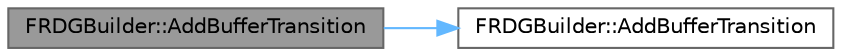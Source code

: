 digraph "FRDGBuilder::AddBufferTransition"
{
 // INTERACTIVE_SVG=YES
 // LATEX_PDF_SIZE
  bgcolor="transparent";
  edge [fontname=Helvetica,fontsize=10,labelfontname=Helvetica,labelfontsize=10];
  node [fontname=Helvetica,fontsize=10,shape=box,height=0.2,width=0.4];
  rankdir="LR";
  Node1 [id="Node000001",label="FRDGBuilder::AddBufferTransition",height=0.2,width=0.4,color="gray40", fillcolor="grey60", style="filled", fontcolor="black",tooltip=" "];
  Node1 -> Node2 [id="edge1_Node000001_Node000002",color="steelblue1",style="solid",tooltip=" "];
  Node2 [id="Node000002",label="FRDGBuilder::AddBufferTransition",height=0.2,width=0.4,color="grey40", fillcolor="white", style="filled",URL="$d5/dac/classFRDGBuilder.html#adc8eed07efa74a857a78fcefcd1f470f",tooltip=" "];
}
